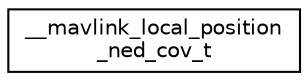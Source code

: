 digraph "Graphical Class Hierarchy"
{
 // INTERACTIVE_SVG=YES
  edge [fontname="Helvetica",fontsize="10",labelfontname="Helvetica",labelfontsize="10"];
  node [fontname="Helvetica",fontsize="10",shape=record];
  rankdir="LR";
  Node1 [label="__mavlink_local_position\l_ned_cov_t",height=0.2,width=0.4,color="black", fillcolor="white", style="filled",URL="$struct____mavlink__local__position__ned__cov__t.html"];
}
